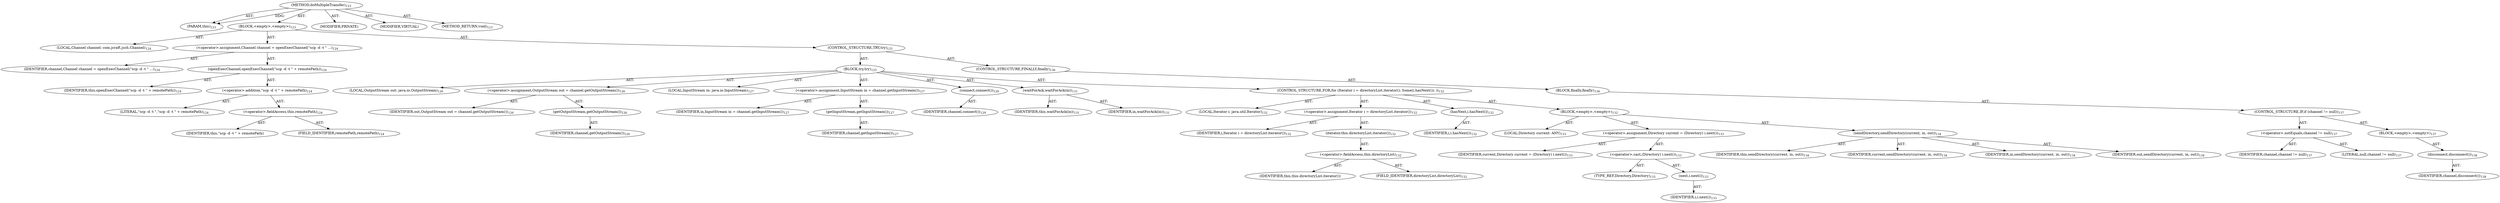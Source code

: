 digraph "doMultipleTransfer" {  
"111669149700" [label = <(METHOD,doMultipleTransfer)<SUB>123</SUB>> ]
"115964116994" [label = <(PARAM,this)<SUB>123</SUB>> ]
"25769803785" [label = <(BLOCK,&lt;empty&gt;,&lt;empty&gt;)<SUB>123</SUB>> ]
"94489280516" [label = <(LOCAL,Channel channel: com.jcraft.jsch.Channel)<SUB>124</SUB>> ]
"30064771108" [label = <(&lt;operator&gt;.assignment,Channel channel = openExecChannel(&quot;scp -d -t &quot; ...)<SUB>124</SUB>> ]
"68719476786" [label = <(IDENTIFIER,channel,Channel channel = openExecChannel(&quot;scp -d -t &quot; ...)<SUB>124</SUB>> ]
"30064771109" [label = <(openExecChannel,openExecChannel(&quot;scp -d -t &quot; + remotePath))<SUB>124</SUB>> ]
"68719476742" [label = <(IDENTIFIER,this,openExecChannel(&quot;scp -d -t &quot; + remotePath))<SUB>124</SUB>> ]
"30064771110" [label = <(&lt;operator&gt;.addition,&quot;scp -d -t &quot; + remotePath)<SUB>124</SUB>> ]
"90194313223" [label = <(LITERAL,&quot;scp -d -t &quot;,&quot;scp -d -t &quot; + remotePath)<SUB>124</SUB>> ]
"30064771111" [label = <(&lt;operator&gt;.fieldAccess,this.remotePath)<SUB>124</SUB>> ]
"68719476787" [label = <(IDENTIFIER,this,&quot;scp -d -t &quot; + remotePath)> ]
"55834574858" [label = <(FIELD_IDENTIFIER,remotePath,remotePath)<SUB>124</SUB>> ]
"47244640261" [label = <(CONTROL_STRUCTURE,TRY,try)<SUB>125</SUB>> ]
"25769803786" [label = <(BLOCK,try,try)<SUB>125</SUB>> ]
"94489280517" [label = <(LOCAL,OutputStream out: java.io.OutputStream)<SUB>126</SUB>> ]
"30064771112" [label = <(&lt;operator&gt;.assignment,OutputStream out = channel.getOutputStream())<SUB>126</SUB>> ]
"68719476788" [label = <(IDENTIFIER,out,OutputStream out = channel.getOutputStream())<SUB>126</SUB>> ]
"30064771113" [label = <(getOutputStream,getOutputStream())<SUB>126</SUB>> ]
"68719476789" [label = <(IDENTIFIER,channel,getOutputStream())<SUB>126</SUB>> ]
"94489280518" [label = <(LOCAL,InputStream in: java.io.InputStream)<SUB>127</SUB>> ]
"30064771114" [label = <(&lt;operator&gt;.assignment,InputStream in = channel.getInputStream())<SUB>127</SUB>> ]
"68719476790" [label = <(IDENTIFIER,in,InputStream in = channel.getInputStream())<SUB>127</SUB>> ]
"30064771115" [label = <(getInputStream,getInputStream())<SUB>127</SUB>> ]
"68719476791" [label = <(IDENTIFIER,channel,getInputStream())<SUB>127</SUB>> ]
"30064771116" [label = <(connect,connect())<SUB>129</SUB>> ]
"68719476792" [label = <(IDENTIFIER,channel,connect())<SUB>129</SUB>> ]
"30064771117" [label = <(waitForAck,waitForAck(in))<SUB>131</SUB>> ]
"68719476743" [label = <(IDENTIFIER,this,waitForAck(in))<SUB>131</SUB>> ]
"68719476793" [label = <(IDENTIFIER,in,waitForAck(in))<SUB>131</SUB>> ]
"47244640262" [label = <(CONTROL_STRUCTURE,FOR,for (Iterator i = directoryList.iterator(); Some(i.hasNext()); ))<SUB>132</SUB>> ]
"94489280519" [label = <(LOCAL,Iterator i: java.util.Iterator)<SUB>132</SUB>> ]
"30064771118" [label = <(&lt;operator&gt;.assignment,Iterator i = directoryList.iterator())<SUB>132</SUB>> ]
"68719476794" [label = <(IDENTIFIER,i,Iterator i = directoryList.iterator())<SUB>132</SUB>> ]
"30064771119" [label = <(iterator,this.directoryList.iterator())<SUB>132</SUB>> ]
"30064771120" [label = <(&lt;operator&gt;.fieldAccess,this.directoryList)<SUB>132</SUB>> ]
"68719476795" [label = <(IDENTIFIER,this,this.directoryList.iterator())> ]
"55834574859" [label = <(FIELD_IDENTIFIER,directoryList,directoryList)<SUB>132</SUB>> ]
"30064771121" [label = <(hasNext,i.hasNext())<SUB>132</SUB>> ]
"68719476796" [label = <(IDENTIFIER,i,i.hasNext())<SUB>132</SUB>> ]
"25769803787" [label = <(BLOCK,&lt;empty&gt;,&lt;empty&gt;)<SUB>132</SUB>> ]
"94489280520" [label = <(LOCAL,Directory current: ANY)<SUB>133</SUB>> ]
"30064771122" [label = <(&lt;operator&gt;.assignment,Directory current = (Directory) i.next())<SUB>133</SUB>> ]
"68719476797" [label = <(IDENTIFIER,current,Directory current = (Directory) i.next())<SUB>133</SUB>> ]
"30064771123" [label = <(&lt;operator&gt;.cast,(Directory) i.next())<SUB>133</SUB>> ]
"180388626432" [label = <(TYPE_REF,Directory,Directory)<SUB>133</SUB>> ]
"30064771124" [label = <(next,i.next())<SUB>133</SUB>> ]
"68719476798" [label = <(IDENTIFIER,i,i.next())<SUB>133</SUB>> ]
"30064771125" [label = <(sendDirectory,sendDirectory(current, in, out))<SUB>134</SUB>> ]
"68719476744" [label = <(IDENTIFIER,this,sendDirectory(current, in, out))<SUB>134</SUB>> ]
"68719476799" [label = <(IDENTIFIER,current,sendDirectory(current, in, out))<SUB>134</SUB>> ]
"68719476800" [label = <(IDENTIFIER,in,sendDirectory(current, in, out))<SUB>134</SUB>> ]
"68719476801" [label = <(IDENTIFIER,out,sendDirectory(current, in, out))<SUB>134</SUB>> ]
"47244640263" [label = <(CONTROL_STRUCTURE,FINALLY,finally)<SUB>136</SUB>> ]
"25769803788" [label = <(BLOCK,finally,finally)<SUB>136</SUB>> ]
"47244640264" [label = <(CONTROL_STRUCTURE,IF,if (channel != null))<SUB>137</SUB>> ]
"30064771126" [label = <(&lt;operator&gt;.notEquals,channel != null)<SUB>137</SUB>> ]
"68719476802" [label = <(IDENTIFIER,channel,channel != null)<SUB>137</SUB>> ]
"90194313224" [label = <(LITERAL,null,channel != null)<SUB>137</SUB>> ]
"25769803789" [label = <(BLOCK,&lt;empty&gt;,&lt;empty&gt;)<SUB>137</SUB>> ]
"30064771127" [label = <(disconnect,disconnect())<SUB>138</SUB>> ]
"68719476803" [label = <(IDENTIFIER,channel,disconnect())<SUB>138</SUB>> ]
"133143986188" [label = <(MODIFIER,PRIVATE)> ]
"133143986189" [label = <(MODIFIER,VIRTUAL)> ]
"128849018884" [label = <(METHOD_RETURN,void)<SUB>123</SUB>> ]
  "111669149700" -> "115964116994"  [ label = "AST: "] 
  "111669149700" -> "25769803785"  [ label = "AST: "] 
  "111669149700" -> "133143986188"  [ label = "AST: "] 
  "111669149700" -> "133143986189"  [ label = "AST: "] 
  "111669149700" -> "128849018884"  [ label = "AST: "] 
  "25769803785" -> "94489280516"  [ label = "AST: "] 
  "25769803785" -> "30064771108"  [ label = "AST: "] 
  "25769803785" -> "47244640261"  [ label = "AST: "] 
  "30064771108" -> "68719476786"  [ label = "AST: "] 
  "30064771108" -> "30064771109"  [ label = "AST: "] 
  "30064771109" -> "68719476742"  [ label = "AST: "] 
  "30064771109" -> "30064771110"  [ label = "AST: "] 
  "30064771110" -> "90194313223"  [ label = "AST: "] 
  "30064771110" -> "30064771111"  [ label = "AST: "] 
  "30064771111" -> "68719476787"  [ label = "AST: "] 
  "30064771111" -> "55834574858"  [ label = "AST: "] 
  "47244640261" -> "25769803786"  [ label = "AST: "] 
  "47244640261" -> "47244640263"  [ label = "AST: "] 
  "25769803786" -> "94489280517"  [ label = "AST: "] 
  "25769803786" -> "30064771112"  [ label = "AST: "] 
  "25769803786" -> "94489280518"  [ label = "AST: "] 
  "25769803786" -> "30064771114"  [ label = "AST: "] 
  "25769803786" -> "30064771116"  [ label = "AST: "] 
  "25769803786" -> "30064771117"  [ label = "AST: "] 
  "25769803786" -> "47244640262"  [ label = "AST: "] 
  "30064771112" -> "68719476788"  [ label = "AST: "] 
  "30064771112" -> "30064771113"  [ label = "AST: "] 
  "30064771113" -> "68719476789"  [ label = "AST: "] 
  "30064771114" -> "68719476790"  [ label = "AST: "] 
  "30064771114" -> "30064771115"  [ label = "AST: "] 
  "30064771115" -> "68719476791"  [ label = "AST: "] 
  "30064771116" -> "68719476792"  [ label = "AST: "] 
  "30064771117" -> "68719476743"  [ label = "AST: "] 
  "30064771117" -> "68719476793"  [ label = "AST: "] 
  "47244640262" -> "94489280519"  [ label = "AST: "] 
  "47244640262" -> "30064771118"  [ label = "AST: "] 
  "47244640262" -> "30064771121"  [ label = "AST: "] 
  "47244640262" -> "25769803787"  [ label = "AST: "] 
  "30064771118" -> "68719476794"  [ label = "AST: "] 
  "30064771118" -> "30064771119"  [ label = "AST: "] 
  "30064771119" -> "30064771120"  [ label = "AST: "] 
  "30064771120" -> "68719476795"  [ label = "AST: "] 
  "30064771120" -> "55834574859"  [ label = "AST: "] 
  "30064771121" -> "68719476796"  [ label = "AST: "] 
  "25769803787" -> "94489280520"  [ label = "AST: "] 
  "25769803787" -> "30064771122"  [ label = "AST: "] 
  "25769803787" -> "30064771125"  [ label = "AST: "] 
  "30064771122" -> "68719476797"  [ label = "AST: "] 
  "30064771122" -> "30064771123"  [ label = "AST: "] 
  "30064771123" -> "180388626432"  [ label = "AST: "] 
  "30064771123" -> "30064771124"  [ label = "AST: "] 
  "30064771124" -> "68719476798"  [ label = "AST: "] 
  "30064771125" -> "68719476744"  [ label = "AST: "] 
  "30064771125" -> "68719476799"  [ label = "AST: "] 
  "30064771125" -> "68719476800"  [ label = "AST: "] 
  "30064771125" -> "68719476801"  [ label = "AST: "] 
  "47244640263" -> "25769803788"  [ label = "AST: "] 
  "25769803788" -> "47244640264"  [ label = "AST: "] 
  "47244640264" -> "30064771126"  [ label = "AST: "] 
  "47244640264" -> "25769803789"  [ label = "AST: "] 
  "30064771126" -> "68719476802"  [ label = "AST: "] 
  "30064771126" -> "90194313224"  [ label = "AST: "] 
  "25769803789" -> "30064771127"  [ label = "AST: "] 
  "30064771127" -> "68719476803"  [ label = "AST: "] 
  "111669149700" -> "115964116994"  [ label = "DDG: "] 
}
